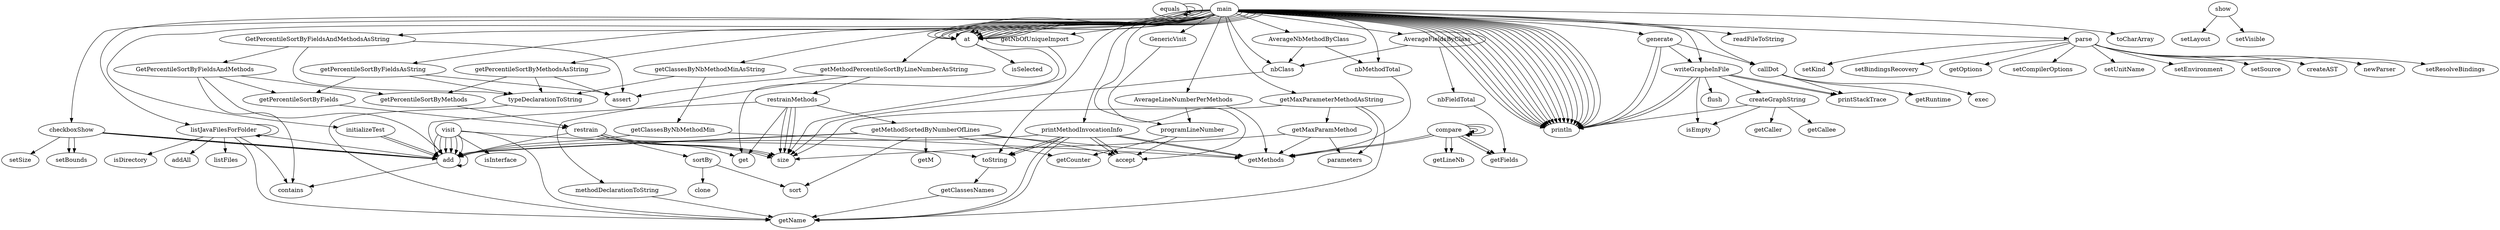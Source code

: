 digraph{
equals -> equals
equals -> equals
visit -> add
visit -> add
compare -> compare
compare -> getMethods
compare -> getMethods
compare -> compare
compare -> getFields
compare -> getFields
compare -> compare
compare -> getLineNb
compare -> getLineNb
createGraphString -> isEmpty
createGraphString -> println
createGraphString -> getCaller
createGraphString -> getCallee
writeGrapheInFile -> createGraphString
writeGrapheInFile -> isEmpty
writeGrapheInFile -> println
writeGrapheInFile -> printStackTrace
writeGrapheInFile -> printStackTrace
writeGrapheInFile -> println
writeGrapheInFile -> flush
initializeTest -> add
initializeTest -> add
callDot -> getRuntime
callDot -> exec
callDot -> printStackTrace
generate -> println
generate -> writeGrapheInFile
generate -> println
generate -> callDot
main -> println
main -> println
main -> initializeTest
main -> println
main -> writeGrapheInFile
main -> println
main -> callDot
add -> contains
add -> add
visit -> add
checkboxShow -> setBounds
checkboxShow -> add
checkboxShow -> setBounds
checkboxShow -> add
checkboxShow -> add
checkboxShow -> setSize
show -> setLayout
show -> setVisible
at -> isSelected
at -> get
main -> listJavaFilesForFolder
main -> checkboxShow
main -> readFileToString
main -> parse
main -> toCharArray
main -> GenericVisit
main -> printMethodInvocationInfo
main -> generate
main -> at
main -> println
main -> toString
main -> at
main -> println
main -> nbClass
main -> at
main -> println
main -> nbMethodTotal
main -> at
main -> println
main -> AverageNbMethodByClass
main -> at
main -> println
main -> AverageFieldsByClass
main -> at
main -> println
main -> getNbOfUniqueImport
main -> at
main -> println
main -> getPercentileSortByFieldsAsString
main -> at
main -> println
main -> getPercentileSortByMethodsAsString
main -> at
main -> println
main -> GetPercentileSortByFieldsAndMethodsAsString
main -> at
main -> println
main -> getClassesByNbMethodMinAsString
main -> at
main -> println
main -> getMaxParameterMethodAsString
main -> at
main -> println
main -> programLineNumber
main -> at
main -> println
main -> AverageLineNumberPerMethods
main -> at
main -> println
main -> getMethodPercentileSortByLineNumberAsString
listJavaFilesForFolder -> listFiles
listJavaFilesForFolder -> isDirectory
listJavaFilesForFolder -> addAll
listJavaFilesForFolder -> listJavaFilesForFolder
listJavaFilesForFolder -> contains
listJavaFilesForFolder -> getName
listJavaFilesForFolder -> add
parse -> newParser
parse -> setResolveBindings
parse -> setKind
parse -> setBindingsRecovery
parse -> getOptions
parse -> setCompilerOptions
parse -> setUnitName
parse -> setEnvironment
parse -> setSource
parse -> createAST
printMethodInvocationInfo -> accept
printMethodInvocationInfo -> getMethods
printMethodInvocationInfo -> accept
printMethodInvocationInfo -> getMethods
printMethodInvocationInfo -> toString
printMethodInvocationInfo -> getName
printMethodInvocationInfo -> toString
printMethodInvocationInfo -> getName
printMethodInvocationInfo -> add
GenericVisit -> accept
visit -> isInterface
visit -> add
visit -> add
visit -> add
visit -> toString
visit -> getName
nbClass -> size
getClassesNames -> getName
programLineNumber -> accept
programLineNumber -> getCounter
nbMethodTotal -> getMethods
getNbOfUniqueImport -> size
AverageNbMethodByClass -> nbMethodTotal
AverageNbMethodByClass -> nbClass
AverageLineNumberPerMethods -> getMethods
AverageLineNumberPerMethods -> programLineNumber
AverageFieldsByClass -> nbFieldTotal
AverageFieldsByClass -> nbClass
nbFieldTotal -> getFields
getPercentileSortByMethodsAsString -> assert
getPercentileSortByMethodsAsString -> typeDeclarationToString
getPercentileSortByMethodsAsString -> getPercentileSortByMethods
getPercentileSortByFieldsAsString -> assert
getPercentileSortByFieldsAsString -> typeDeclarationToString
getPercentileSortByFieldsAsString -> getPercentileSortByFields
getPercentileSortByMethods -> restrain
getPercentileSortByFields -> restrain
restrain -> sortBy
restrain -> size
restrain -> size
restrain -> size
restrain -> add
restrain -> get
sortBy -> clone
sortBy -> sort
typeDeclarationToString -> getName
GetPercentileSortByFieldsAndMethodsAsString -> assert
GetPercentileSortByFieldsAndMethodsAsString -> typeDeclarationToString
GetPercentileSortByFieldsAndMethodsAsString -> GetPercentileSortByFieldsAndMethods
GetPercentileSortByFieldsAndMethods -> getPercentileSortByMethods
GetPercentileSortByFieldsAndMethods -> getPercentileSortByFields
GetPercentileSortByFieldsAndMethods -> contains
GetPercentileSortByFieldsAndMethods -> add
getClassesByNbMethodMinAsString -> typeDeclarationToString
getClassesByNbMethodMinAsString -> getClassesByNbMethodMin
getClassesByNbMethodMin -> getMethods
getClassesByNbMethodMin -> add
getMethodPercentileSortByLineNumberAsString -> assert
getMethodPercentileSortByLineNumberAsString -> methodDeclarationToString
getMethodPercentileSortByLineNumberAsString -> restrainMethods
restrainMethods -> getMethodSortedByNumberOfLines
restrainMethods -> size
restrainMethods -> size
restrainMethods -> size
restrainMethods -> add
restrainMethods -> get
getMethodSortedByNumberOfLines -> getMethods
getMethodSortedByNumberOfLines -> accept
getMethodSortedByNumberOfLines -> add
getMethodSortedByNumberOfLines -> getCounter
getMethodSortedByNumberOfLines -> sort
getMethodSortedByNumberOfLines -> add
getMethodSortedByNumberOfLines -> getM
methodDeclarationToString -> getName
getMaxParameterMethodAsString -> getMaxParamMethod
getMaxParameterMethodAsString -> size
getMaxParameterMethodAsString -> parameters
getMaxParameterMethodAsString -> getName
getMaxParamMethod -> getMethods
getMaxParamMethod -> size
getMaxParamMethod -> parameters
toString -> getClassesNames

 }
